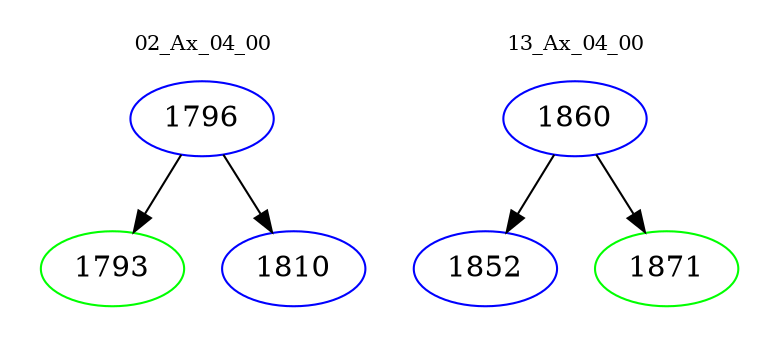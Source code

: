 digraph{
subgraph cluster_0 {
color = white
label = "02_Ax_04_00";
fontsize=10;
T0_1796 [label="1796", color="blue"]
T0_1796 -> T0_1793 [color="black"]
T0_1793 [label="1793", color="green"]
T0_1796 -> T0_1810 [color="black"]
T0_1810 [label="1810", color="blue"]
}
subgraph cluster_1 {
color = white
label = "13_Ax_04_00";
fontsize=10;
T1_1860 [label="1860", color="blue"]
T1_1860 -> T1_1852 [color="black"]
T1_1852 [label="1852", color="blue"]
T1_1860 -> T1_1871 [color="black"]
T1_1871 [label="1871", color="green"]
}
}
